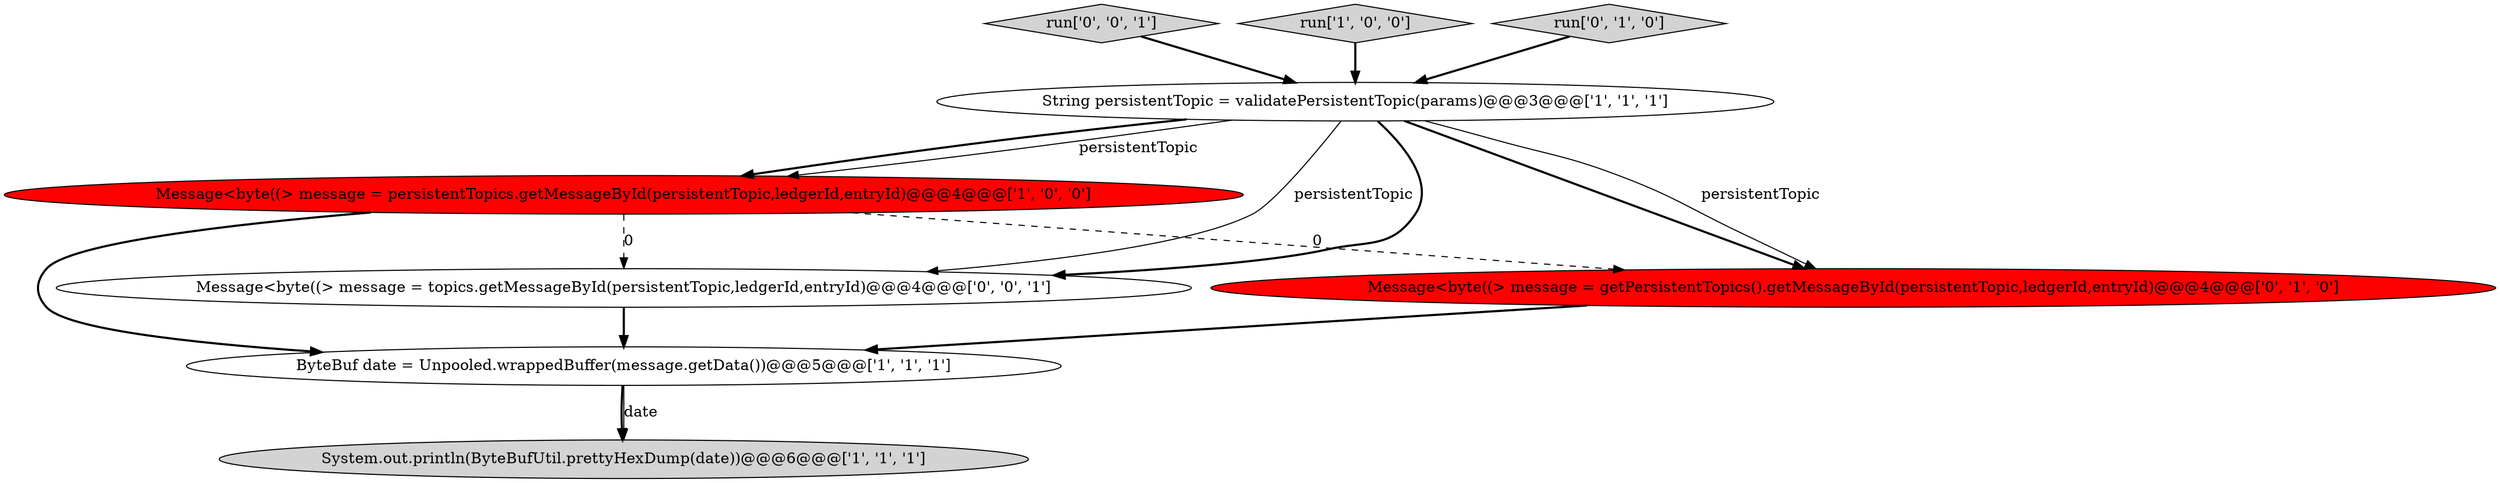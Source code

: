 digraph {
1 [style = filled, label = "Message<byte((> message = persistentTopics.getMessageById(persistentTopic,ledgerId,entryId)@@@4@@@['1', '0', '0']", fillcolor = red, shape = ellipse image = "AAA1AAABBB1BBB"];
7 [style = filled, label = "run['0', '0', '1']", fillcolor = lightgray, shape = diamond image = "AAA0AAABBB3BBB"];
8 [style = filled, label = "Message<byte((> message = topics.getMessageById(persistentTopic,ledgerId,entryId)@@@4@@@['0', '0', '1']", fillcolor = white, shape = ellipse image = "AAA0AAABBB3BBB"];
2 [style = filled, label = "System.out.println(ByteBufUtil.prettyHexDump(date))@@@6@@@['1', '1', '1']", fillcolor = lightgray, shape = ellipse image = "AAA0AAABBB1BBB"];
0 [style = filled, label = "run['1', '0', '0']", fillcolor = lightgray, shape = diamond image = "AAA0AAABBB1BBB"];
5 [style = filled, label = "Message<byte((> message = getPersistentTopics().getMessageById(persistentTopic,ledgerId,entryId)@@@4@@@['0', '1', '0']", fillcolor = red, shape = ellipse image = "AAA1AAABBB2BBB"];
4 [style = filled, label = "String persistentTopic = validatePersistentTopic(params)@@@3@@@['1', '1', '1']", fillcolor = white, shape = ellipse image = "AAA0AAABBB1BBB"];
3 [style = filled, label = "ByteBuf date = Unpooled.wrappedBuffer(message.getData())@@@5@@@['1', '1', '1']", fillcolor = white, shape = ellipse image = "AAA0AAABBB1BBB"];
6 [style = filled, label = "run['0', '1', '0']", fillcolor = lightgray, shape = diamond image = "AAA0AAABBB2BBB"];
4->8 [style = solid, label="persistentTopic"];
1->3 [style = bold, label=""];
5->3 [style = bold, label=""];
4->8 [style = bold, label=""];
6->4 [style = bold, label=""];
1->8 [style = dashed, label="0"];
4->1 [style = bold, label=""];
1->5 [style = dashed, label="0"];
7->4 [style = bold, label=""];
4->1 [style = solid, label="persistentTopic"];
3->2 [style = bold, label=""];
0->4 [style = bold, label=""];
4->5 [style = bold, label=""];
3->2 [style = solid, label="date"];
4->5 [style = solid, label="persistentTopic"];
8->3 [style = bold, label=""];
}
